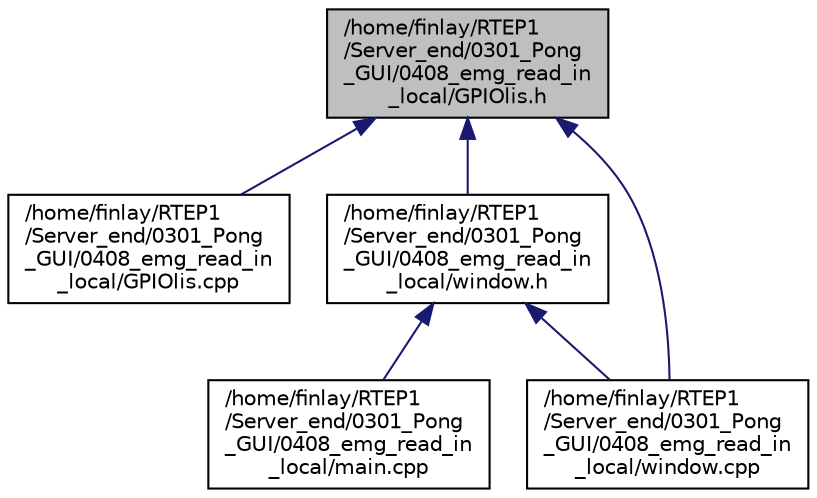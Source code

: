 digraph "/home/finlay/RTEP1/Server_end/0301_Pong_GUI/0408_emg_read_in_local/GPIOlis.h"
{
 // INTERACTIVE_SVG=YES
 // LATEX_PDF_SIZE
  edge [fontname="Helvetica",fontsize="10",labelfontname="Helvetica",labelfontsize="10"];
  node [fontname="Helvetica",fontsize="10",shape=record];
  Node1 [label="/home/finlay/RTEP1\l/Server_end/0301_Pong\l_GUI/0408_emg_read_in\l_local/GPIOlis.h",height=0.2,width=0.4,color="black", fillcolor="grey75", style="filled", fontcolor="black",tooltip=" "];
  Node1 -> Node2 [dir="back",color="midnightblue",fontsize="10",style="solid"];
  Node2 [label="/home/finlay/RTEP1\l/Server_end/0301_Pong\l_GUI/0408_emg_read_in\l_local/GPIOlis.cpp",height=0.2,width=0.4,color="black", fillcolor="white", style="filled",URL="$_server__end_20301___pong___g_u_i_20408__emg__read__in__local_2_g_p_i_olis_8cpp.html",tooltip=" "];
  Node1 -> Node3 [dir="back",color="midnightblue",fontsize="10",style="solid"];
  Node3 [label="/home/finlay/RTEP1\l/Server_end/0301_Pong\l_GUI/0408_emg_read_in\l_local/window.h",height=0.2,width=0.4,color="black", fillcolor="white", style="filled",URL="$_server__end_20301___pong___g_u_i_20408__emg__read__in__local_2window_8h.html",tooltip=" "];
  Node3 -> Node4 [dir="back",color="midnightblue",fontsize="10",style="solid"];
  Node4 [label="/home/finlay/RTEP1\l/Server_end/0301_Pong\l_GUI/0408_emg_read_in\l_local/main.cpp",height=0.2,width=0.4,color="black", fillcolor="white", style="filled",URL="$_server__end_20301___pong___g_u_i_20408__emg__read__in__local_2main_8cpp.html",tooltip=" "];
  Node3 -> Node5 [dir="back",color="midnightblue",fontsize="10",style="solid"];
  Node5 [label="/home/finlay/RTEP1\l/Server_end/0301_Pong\l_GUI/0408_emg_read_in\l_local/window.cpp",height=0.2,width=0.4,color="black", fillcolor="white", style="filled",URL="$_server__end_20301___pong___g_u_i_20408__emg__read__in__local_2window_8cpp.html",tooltip=" "];
  Node1 -> Node5 [dir="back",color="midnightblue",fontsize="10",style="solid"];
}
